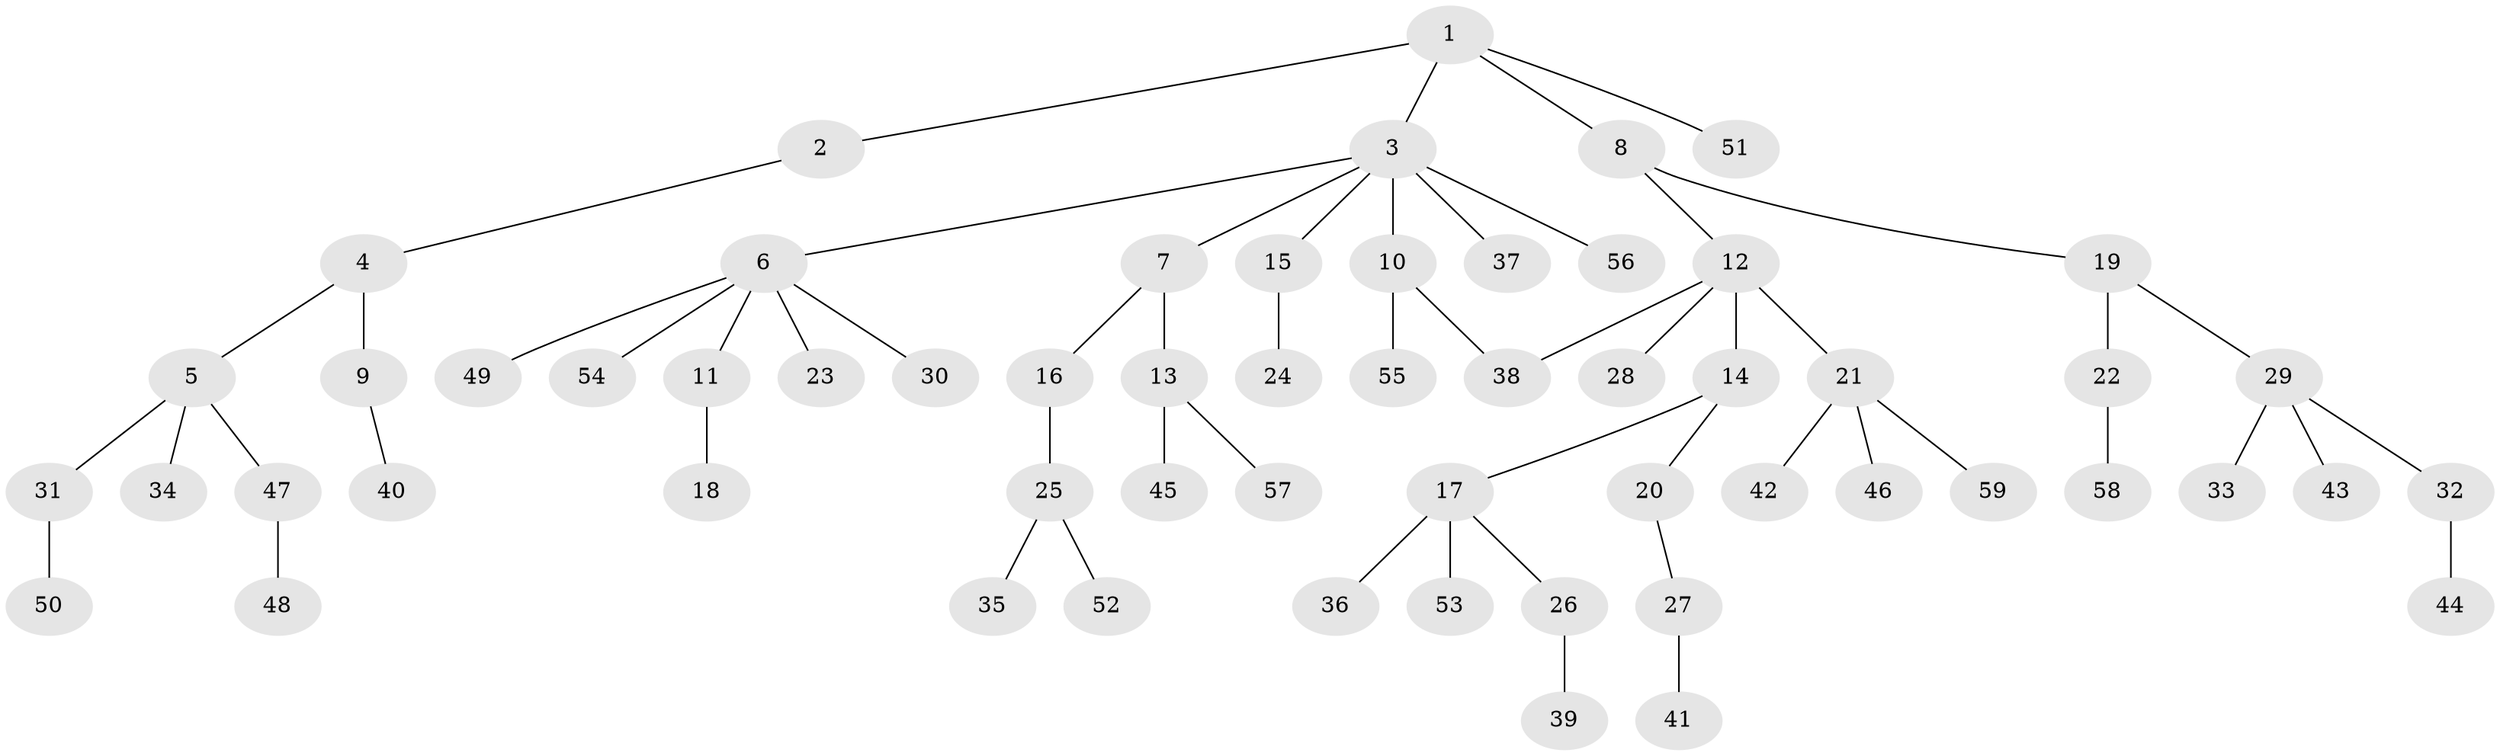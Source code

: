 // Generated by graph-tools (version 1.1) at 2025/49/03/09/25 03:49:18]
// undirected, 59 vertices, 59 edges
graph export_dot {
graph [start="1"]
  node [color=gray90,style=filled];
  1;
  2;
  3;
  4;
  5;
  6;
  7;
  8;
  9;
  10;
  11;
  12;
  13;
  14;
  15;
  16;
  17;
  18;
  19;
  20;
  21;
  22;
  23;
  24;
  25;
  26;
  27;
  28;
  29;
  30;
  31;
  32;
  33;
  34;
  35;
  36;
  37;
  38;
  39;
  40;
  41;
  42;
  43;
  44;
  45;
  46;
  47;
  48;
  49;
  50;
  51;
  52;
  53;
  54;
  55;
  56;
  57;
  58;
  59;
  1 -- 2;
  1 -- 3;
  1 -- 8;
  1 -- 51;
  2 -- 4;
  3 -- 6;
  3 -- 7;
  3 -- 10;
  3 -- 15;
  3 -- 37;
  3 -- 56;
  4 -- 5;
  4 -- 9;
  5 -- 31;
  5 -- 34;
  5 -- 47;
  6 -- 11;
  6 -- 23;
  6 -- 30;
  6 -- 49;
  6 -- 54;
  7 -- 13;
  7 -- 16;
  8 -- 12;
  8 -- 19;
  9 -- 40;
  10 -- 38;
  10 -- 55;
  11 -- 18;
  12 -- 14;
  12 -- 21;
  12 -- 28;
  12 -- 38;
  13 -- 45;
  13 -- 57;
  14 -- 17;
  14 -- 20;
  15 -- 24;
  16 -- 25;
  17 -- 26;
  17 -- 36;
  17 -- 53;
  19 -- 22;
  19 -- 29;
  20 -- 27;
  21 -- 42;
  21 -- 46;
  21 -- 59;
  22 -- 58;
  25 -- 35;
  25 -- 52;
  26 -- 39;
  27 -- 41;
  29 -- 32;
  29 -- 33;
  29 -- 43;
  31 -- 50;
  32 -- 44;
  47 -- 48;
}
